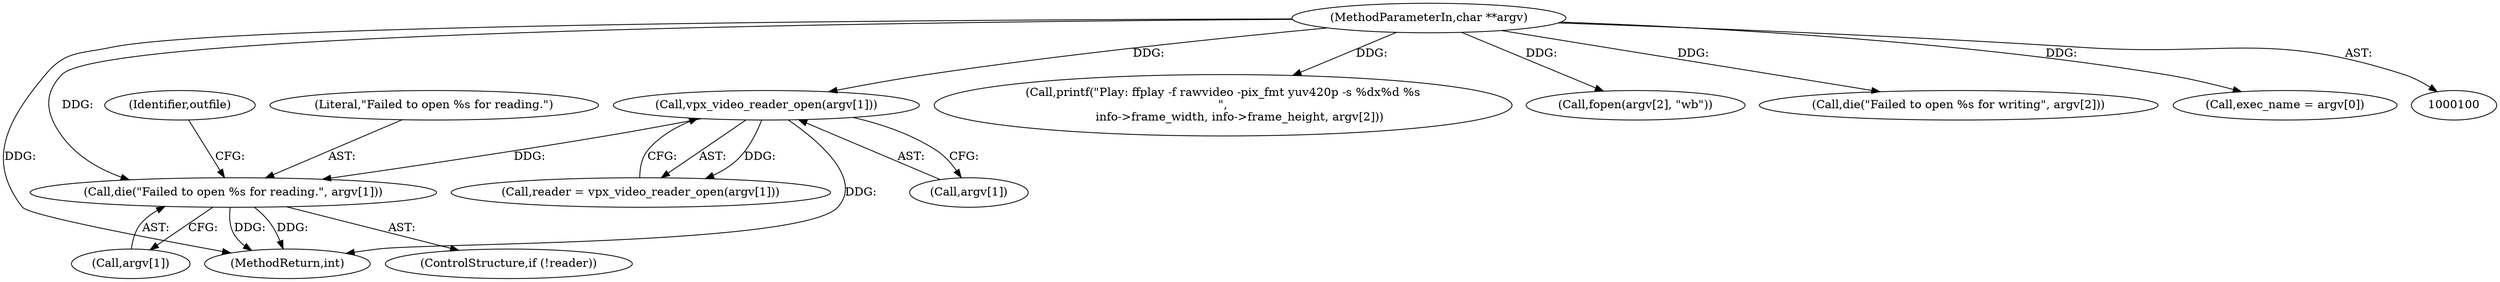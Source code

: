 digraph "0_Android_5a9753fca56f0eeb9f61e342b2fccffc364f9426_3@pointer" {
"1000146" [label="(Call,die(\"Failed to open %s for reading.\", argv[1]))"];
"1000139" [label="(Call,vpx_video_reader_open(argv[1]))"];
"1000102" [label="(MethodParameterIn,char **argv)"];
"1000140" [label="(Call,argv[1])"];
"1000146" [label="(Call,die(\"Failed to open %s for reading.\", argv[1]))"];
"1000313" [label="(Call,printf(\"Play: ffplay -f rawvideo -pix_fmt yuv420p -s %dx%d %s\n\",\n         info->frame_width, info->frame_height, argv[2]))"];
"1000154" [label="(Identifier,outfile)"];
"1000330" [label="(MethodReturn,int)"];
"1000148" [label="(Call,argv[1])"];
"1000155" [label="(Call,fopen(argv[2], \"wb\"))"];
"1000160" [label="(Call,die(\"Failed to open %s for writing\", argv[2]))"];
"1000102" [label="(MethodParameterIn,char **argv)"];
"1000137" [label="(Call,reader = vpx_video_reader_open(argv[1]))"];
"1000126" [label="(Call,exec_name = argv[0])"];
"1000147" [label="(Literal,\"Failed to open %s for reading.\")"];
"1000143" [label="(ControlStructure,if (!reader))"];
"1000139" [label="(Call,vpx_video_reader_open(argv[1]))"];
"1000146" -> "1000143"  [label="AST: "];
"1000146" -> "1000148"  [label="CFG: "];
"1000147" -> "1000146"  [label="AST: "];
"1000148" -> "1000146"  [label="AST: "];
"1000154" -> "1000146"  [label="CFG: "];
"1000146" -> "1000330"  [label="DDG: "];
"1000146" -> "1000330"  [label="DDG: "];
"1000139" -> "1000146"  [label="DDG: "];
"1000102" -> "1000146"  [label="DDG: "];
"1000139" -> "1000137"  [label="AST: "];
"1000139" -> "1000140"  [label="CFG: "];
"1000140" -> "1000139"  [label="AST: "];
"1000137" -> "1000139"  [label="CFG: "];
"1000139" -> "1000330"  [label="DDG: "];
"1000139" -> "1000137"  [label="DDG: "];
"1000102" -> "1000139"  [label="DDG: "];
"1000102" -> "1000100"  [label="AST: "];
"1000102" -> "1000330"  [label="DDG: "];
"1000102" -> "1000126"  [label="DDG: "];
"1000102" -> "1000155"  [label="DDG: "];
"1000102" -> "1000160"  [label="DDG: "];
"1000102" -> "1000313"  [label="DDG: "];
}

